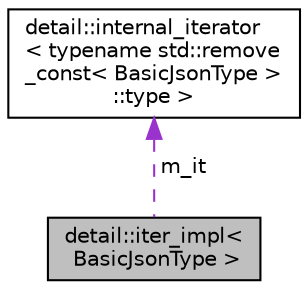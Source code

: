 digraph "detail::iter_impl&lt; BasicJsonType &gt;"
{
 // LATEX_PDF_SIZE
  edge [fontname="Helvetica",fontsize="10",labelfontname="Helvetica",labelfontsize="10"];
  node [fontname="Helvetica",fontsize="10",shape=record];
  Node1 [label="detail::iter_impl\<\l BasicJsonType \>",height=0.2,width=0.4,color="black", fillcolor="grey75", style="filled", fontcolor="black",tooltip="a template for a bidirectional iterator for the basic_json class This class implements a both iterato..."];
  Node2 -> Node1 [dir="back",color="darkorchid3",fontsize="10",style="dashed",label=" m_it" ];
  Node2 [label="detail::internal_iterator\l\< typename std::remove\l_const\< BasicJsonType \>\l::type \>",height=0.2,width=0.4,color="black", fillcolor="white", style="filled",URL="$structdetail_1_1internal__iterator.html",tooltip=" "];
}
